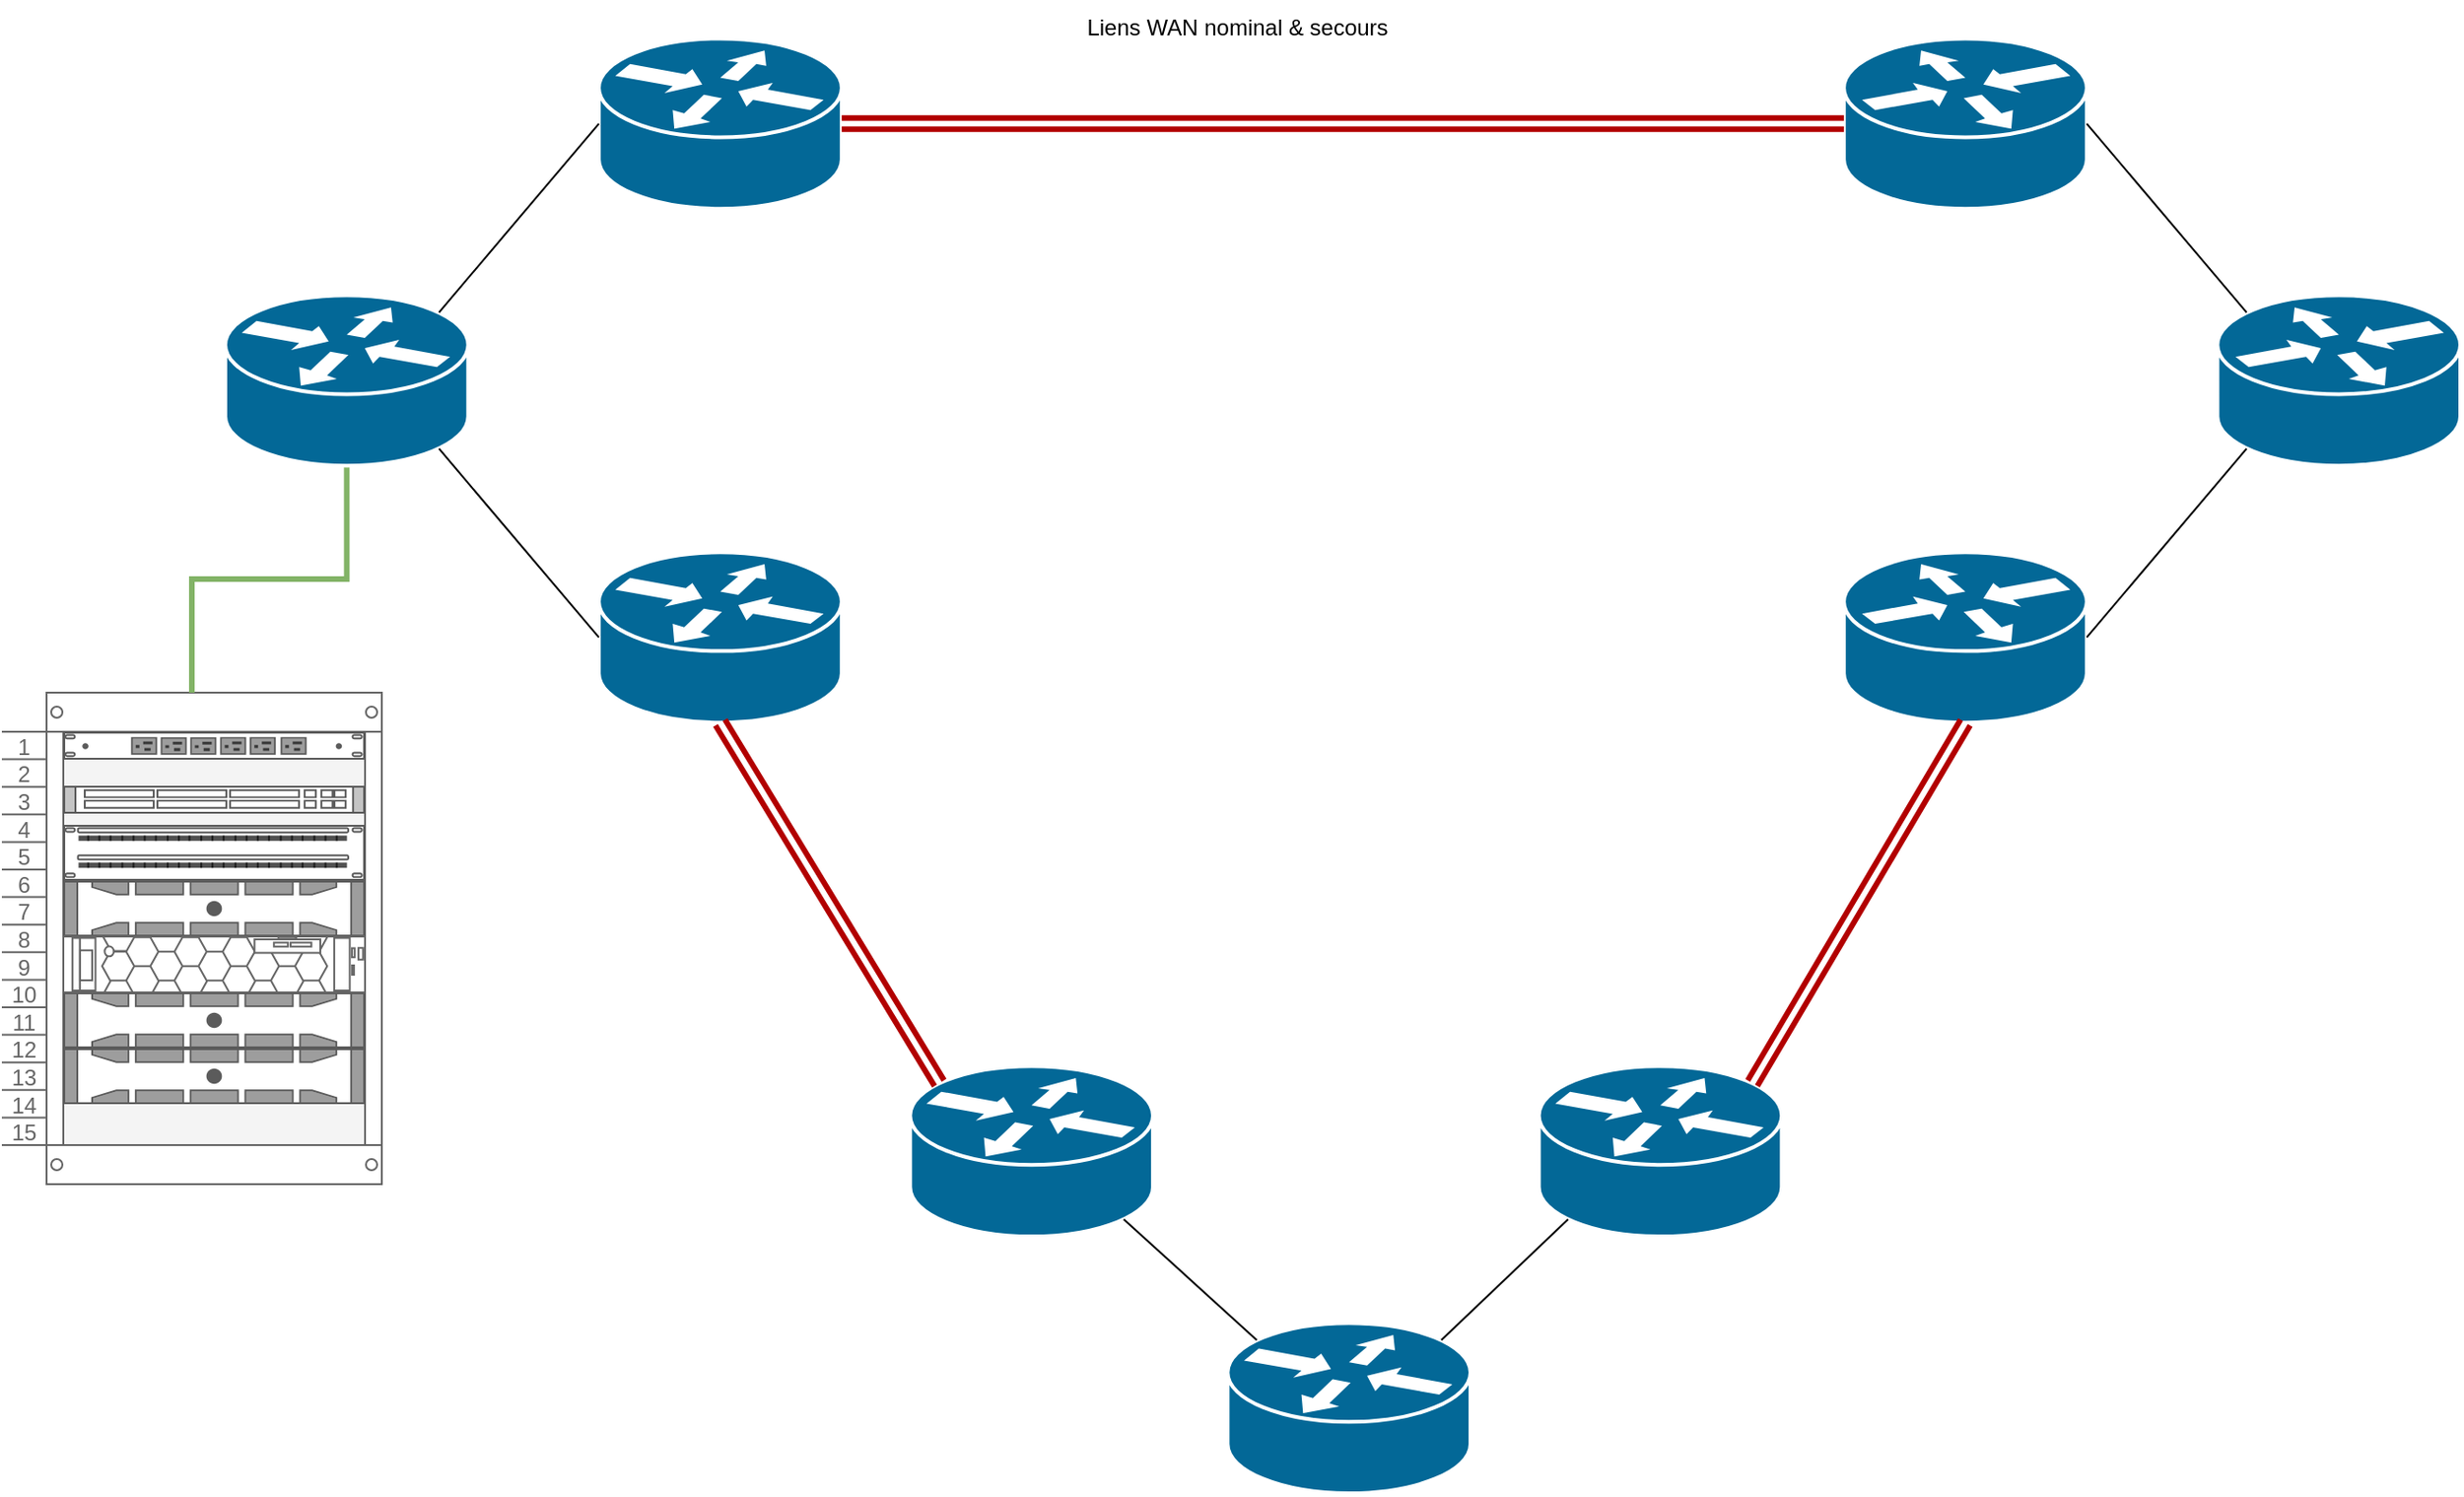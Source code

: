<mxfile version="22.1.11" type="github">
  <diagram name="Page-1" id="g4gm5gnGPgdy_71Fz9E6">
    <mxGraphModel dx="2569" dy="719" grid="1" gridSize="10" guides="1" tooltips="1" connect="1" arrows="1" fold="1" page="1" pageScale="1" pageWidth="1169" pageHeight="827" math="0" shadow="0">
      <root>
        <mxCell id="0" />
        <mxCell id="1" parent="0" />
        <mxCell id="iUcQiUfxktG9Ryg0rw_d-22" value="" style="strokeColor=#666666;html=1;verticalLabelPosition=bottom;labelBackgroundColor=#ffffff;verticalAlign=top;outlineConnect=0;shadow=0;dashed=0;shape=mxgraph.rackGeneral.rackCabinet3;fillColor2=#f4f4f4;container=1;collapsible=0;childLayout=rack;allowGaps=1;marginLeft=33;marginRight=9;marginTop=21;marginBottom=22;textColor=#666666;numDisp=ascend;" vertex="1" parent="1">
          <mxGeometry x="-40" y="400" width="204" height="260" as="geometry" />
        </mxCell>
        <mxCell id="iUcQiUfxktG9Ryg0rw_d-25" value="" style="strokeColor=#666666;html=1;labelPosition=right;align=left;spacingLeft=15;shadow=0;dashed=0;outlineConnect=0;shape=mxgraph.rack.dell.power_strip;" vertex="1" parent="iUcQiUfxktG9Ryg0rw_d-22">
          <mxGeometry x="33" y="21" width="162" height="15" as="geometry" />
        </mxCell>
        <mxCell id="iUcQiUfxktG9Ryg0rw_d-24" value="" style="shape=mxgraph.rack.cisco.cisco_catalyst_4948_switch;html=1;labelPosition=right;align=left;spacingLeft=15;dashed=0;shadow=0;fillColor=#ffffff;" vertex="1" parent="iUcQiUfxktG9Ryg0rw_d-22">
          <mxGeometry x="33" y="50" width="162" height="15" as="geometry" />
        </mxCell>
        <mxCell id="iUcQiUfxktG9Ryg0rw_d-36" value="" style="strokeColor=#666666;html=1;labelPosition=right;align=left;spacingLeft=15;shadow=0;dashed=0;outlineConnect=0;shape=mxgraph.rack.general.cat5e_enhanced_patch_panel_48_ports;" vertex="1" parent="iUcQiUfxktG9Ryg0rw_d-22">
          <mxGeometry x="33" y="71" width="162" height="30" as="geometry" />
        </mxCell>
        <mxCell id="iUcQiUfxktG9Ryg0rw_d-30" value="" style="strokeColor=#666666;html=1;labelPosition=right;align=left;spacingLeft=15;shadow=0;dashed=0;outlineConnect=0;shape=mxgraph.rack.dell.dell_poweredge_2u;" vertex="1" parent="iUcQiUfxktG9Ryg0rw_d-22">
          <mxGeometry x="33" y="101" width="162" height="30" as="geometry" />
        </mxCell>
        <mxCell id="iUcQiUfxktG9Ryg0rw_d-33" value="" style="strokeColor=#666666;html=1;labelPosition=right;align=left;spacingLeft=15;shadow=0;dashed=0;outlineConnect=0;shape=mxgraph.rack.dell.poweredge_r730xd;" vertex="1" parent="iUcQiUfxktG9Ryg0rw_d-22">
          <mxGeometry x="33" y="191" width="162" height="30" as="geometry" />
        </mxCell>
        <mxCell id="iUcQiUfxktG9Ryg0rw_d-32" value="" style="strokeColor=#666666;html=1;labelPosition=right;align=left;spacingLeft=15;shadow=0;dashed=0;outlineConnect=0;shape=mxgraph.rack.dell.poweredge_r730;" vertex="1" parent="iUcQiUfxktG9Ryg0rw_d-22">
          <mxGeometry x="33" y="161" width="162" height="30" as="geometry" />
        </mxCell>
        <mxCell id="iUcQiUfxktG9Ryg0rw_d-31" value="" style="strokeColor=#666666;html=1;labelPosition=right;align=left;spacingLeft=15;shadow=0;dashed=0;outlineConnect=0;shape=mxgraph.rack.dell.poweredge_r840;" vertex="1" parent="iUcQiUfxktG9Ryg0rw_d-22">
          <mxGeometry x="33" y="131" width="162" height="30" as="geometry" />
        </mxCell>
        <mxCell id="iUcQiUfxktG9Ryg0rw_d-34" style="edgeStyle=orthogonalEdgeStyle;rounded=0;orthogonalLoop=1;jettySize=auto;html=1;exitX=0.5;exitY=1;exitDx=0;exitDy=0;exitPerimeter=0;endArrow=none;endFill=0;strokeWidth=3;fillColor=#d5e8d4;strokeColor=#82b366;" edge="1" parent="1" source="iUcQiUfxktG9Ryg0rw_d-1" target="iUcQiUfxktG9Ryg0rw_d-22">
          <mxGeometry relative="1" as="geometry" />
        </mxCell>
        <mxCell id="iUcQiUfxktG9Ryg0rw_d-1" value="" style="shape=mxgraph.cisco.routers.router;sketch=0;html=1;pointerEvents=1;dashed=0;fillColor=#036897;strokeColor=#ffffff;strokeWidth=2;verticalLabelPosition=bottom;verticalAlign=top;align=center;outlineConnect=0;movable=1;resizable=1;rotatable=1;deletable=1;editable=1;locked=0;connectable=1;container=0;" vertex="1" parent="1">
          <mxGeometry x="80" y="186.675" width="130.362" height="91.411" as="geometry" />
        </mxCell>
        <mxCell id="iUcQiUfxktG9Ryg0rw_d-2" value="" style="shape=mxgraph.cisco.routers.router;sketch=0;html=1;pointerEvents=1;dashed=0;fillColor=#036897;strokeColor=#ffffff;strokeWidth=2;verticalLabelPosition=bottom;verticalAlign=top;align=center;outlineConnect=0;movable=1;resizable=1;rotatable=1;deletable=1;editable=1;locked=0;connectable=1;container=0;" vertex="1" parent="1">
          <mxGeometry x="280.557" y="48.697" width="130.362" height="91.411" as="geometry" />
        </mxCell>
        <mxCell id="iUcQiUfxktG9Ryg0rw_d-3" value="" style="shape=mxgraph.cisco.routers.router;sketch=0;html=1;pointerEvents=1;dashed=0;fillColor=#036897;strokeColor=#ffffff;strokeWidth=2;verticalLabelPosition=bottom;verticalAlign=top;align=center;outlineConnect=0;movable=1;resizable=1;rotatable=1;deletable=1;editable=1;locked=0;connectable=1;container=0;" vertex="1" parent="1">
          <mxGeometry x="280.557" y="324.654" width="130.362" height="91.411" as="geometry" />
        </mxCell>
        <mxCell id="iUcQiUfxktG9Ryg0rw_d-5" style="rounded=0;orthogonalLoop=1;jettySize=auto;html=1;exitX=0.88;exitY=0.9;exitDx=0;exitDy=0;exitPerimeter=0;entryX=0;entryY=0.5;entryDx=0;entryDy=0;entryPerimeter=0;endArrow=none;endFill=0;movable=1;resizable=1;rotatable=1;deletable=1;editable=1;locked=0;connectable=1;" edge="1" parent="1" source="iUcQiUfxktG9Ryg0rw_d-1" target="iUcQiUfxktG9Ryg0rw_d-3">
          <mxGeometry relative="1" as="geometry" />
        </mxCell>
        <mxCell id="iUcQiUfxktG9Ryg0rw_d-7" style="rounded=0;orthogonalLoop=1;jettySize=auto;html=1;exitX=0.88;exitY=0.1;exitDx=0;exitDy=0;exitPerimeter=0;entryX=0;entryY=0.5;entryDx=0;entryDy=0;entryPerimeter=0;endArrow=none;endFill=0;movable=1;resizable=1;rotatable=1;deletable=1;editable=1;locked=0;connectable=1;" edge="1" parent="1" source="iUcQiUfxktG9Ryg0rw_d-1" target="iUcQiUfxktG9Ryg0rw_d-2">
          <mxGeometry relative="1" as="geometry" />
        </mxCell>
        <mxCell id="iUcQiUfxktG9Ryg0rw_d-8" value="" style="shape=mxgraph.cisco.routers.router;sketch=0;html=1;pointerEvents=1;dashed=0;fillColor=#036897;strokeColor=#ffffff;strokeWidth=2;verticalLabelPosition=bottom;verticalAlign=top;align=center;outlineConnect=0;flipH=1;flipV=0;movable=1;resizable=1;rotatable=1;deletable=1;editable=1;locked=0;connectable=1;container=0;" vertex="1" parent="1">
          <mxGeometry x="1149.638" y="186.675" width="130.362" height="91.411" as="geometry" />
        </mxCell>
        <mxCell id="iUcQiUfxktG9Ryg0rw_d-9" value="" style="shape=mxgraph.cisco.routers.router;sketch=0;html=1;pointerEvents=1;dashed=0;fillColor=#036897;strokeColor=#ffffff;strokeWidth=2;verticalLabelPosition=bottom;verticalAlign=top;align=center;outlineConnect=0;flipH=1;flipV=0;movable=1;resizable=1;rotatable=1;deletable=1;editable=1;locked=0;connectable=1;container=0;" vertex="1" parent="1">
          <mxGeometry x="949.081" y="48.697" width="130.362" height="91.411" as="geometry" />
        </mxCell>
        <mxCell id="iUcQiUfxktG9Ryg0rw_d-10" value="" style="shape=mxgraph.cisco.routers.router;sketch=0;html=1;pointerEvents=1;dashed=0;fillColor=#036897;strokeColor=#ffffff;strokeWidth=2;verticalLabelPosition=bottom;verticalAlign=top;align=center;outlineConnect=0;flipH=1;flipV=0;movable=1;resizable=1;rotatable=1;deletable=1;editable=1;locked=0;connectable=1;container=0;" vertex="1" parent="1">
          <mxGeometry x="949.081" y="324.654" width="130.362" height="91.411" as="geometry" />
        </mxCell>
        <mxCell id="iUcQiUfxktG9Ryg0rw_d-11" style="rounded=0;orthogonalLoop=1;jettySize=auto;html=1;exitX=0.88;exitY=0.9;exitDx=0;exitDy=0;exitPerimeter=0;entryX=0;entryY=0.5;entryDx=0;entryDy=0;entryPerimeter=0;endArrow=none;endFill=0;movable=1;resizable=1;rotatable=1;deletable=1;editable=1;locked=0;connectable=1;" edge="1" parent="1" source="iUcQiUfxktG9Ryg0rw_d-8" target="iUcQiUfxktG9Ryg0rw_d-10">
          <mxGeometry relative="1" as="geometry" />
        </mxCell>
        <mxCell id="iUcQiUfxktG9Ryg0rw_d-20" style="rounded=0;orthogonalLoop=1;jettySize=auto;html=1;exitX=1;exitY=0.5;exitDx=0;exitDy=0;exitPerimeter=0;endArrow=none;endFill=0;shape=link;fillColor=#e51400;strokeColor=#B20000;strokeWidth=3;movable=1;resizable=1;rotatable=1;deletable=1;editable=1;locked=0;connectable=1;" edge="1" parent="1" source="iUcQiUfxktG9Ryg0rw_d-2" target="iUcQiUfxktG9Ryg0rw_d-9">
          <mxGeometry relative="1" as="geometry" />
        </mxCell>
        <mxCell id="iUcQiUfxktG9Ryg0rw_d-12" style="rounded=0;orthogonalLoop=1;jettySize=auto;html=1;exitX=0.88;exitY=0.1;exitDx=0;exitDy=0;exitPerimeter=0;entryX=0;entryY=0.5;entryDx=0;entryDy=0;entryPerimeter=0;endArrow=none;endFill=0;movable=1;resizable=1;rotatable=1;deletable=1;editable=1;locked=0;connectable=1;" edge="1" parent="1" source="iUcQiUfxktG9Ryg0rw_d-8" target="iUcQiUfxktG9Ryg0rw_d-9">
          <mxGeometry relative="1" as="geometry" />
        </mxCell>
        <mxCell id="iUcQiUfxktG9Ryg0rw_d-13" value="" style="shape=mxgraph.cisco.routers.router;sketch=0;html=1;pointerEvents=1;dashed=0;fillColor=#036897;strokeColor=#ffffff;strokeWidth=2;verticalLabelPosition=bottom;verticalAlign=top;align=center;outlineConnect=0;movable=1;resizable=1;rotatable=1;deletable=1;editable=1;locked=0;connectable=1;container=0;" vertex="1" parent="1">
          <mxGeometry x="447.688" y="600.611" width="130.362" height="91.411" as="geometry" />
        </mxCell>
        <mxCell id="iUcQiUfxktG9Ryg0rw_d-14" value="" style="shape=mxgraph.cisco.routers.router;sketch=0;html=1;pointerEvents=1;dashed=0;fillColor=#036897;strokeColor=#ffffff;strokeWidth=2;verticalLabelPosition=bottom;verticalAlign=top;align=center;outlineConnect=0;movable=1;resizable=1;rotatable=1;deletable=1;editable=1;locked=0;connectable=1;container=0;" vertex="1" parent="1">
          <mxGeometry x="785.292" y="600.611" width="130.362" height="91.411" as="geometry" />
        </mxCell>
        <mxCell id="iUcQiUfxktG9Ryg0rw_d-15" value="" style="shape=mxgraph.cisco.routers.router;sketch=0;html=1;pointerEvents=1;dashed=0;fillColor=#036897;strokeColor=#ffffff;strokeWidth=2;verticalLabelPosition=bottom;verticalAlign=top;align=center;outlineConnect=0;movable=1;resizable=1;rotatable=1;deletable=1;editable=1;locked=0;connectable=1;container=0;" vertex="1" parent="1">
          <mxGeometry x="618.162" y="738.589" width="130.362" height="91.411" as="geometry" />
        </mxCell>
        <mxCell id="iUcQiUfxktG9Ryg0rw_d-16" style="rounded=0;orthogonalLoop=1;jettySize=auto;html=1;exitX=0.88;exitY=0.9;exitDx=0;exitDy=0;exitPerimeter=0;entryX=0.12;entryY=0.1;entryDx=0;entryDy=0;entryPerimeter=0;endArrow=none;endFill=0;movable=1;resizable=1;rotatable=1;deletable=1;editable=1;locked=0;connectable=1;" edge="1" parent="1" source="iUcQiUfxktG9Ryg0rw_d-13" target="iUcQiUfxktG9Ryg0rw_d-15">
          <mxGeometry relative="1" as="geometry" />
        </mxCell>
        <mxCell id="iUcQiUfxktG9Ryg0rw_d-17" style="rounded=0;orthogonalLoop=1;jettySize=auto;html=1;exitX=0.12;exitY=0.9;exitDx=0;exitDy=0;exitPerimeter=0;entryX=0.88;entryY=0.1;entryDx=0;entryDy=0;entryPerimeter=0;endArrow=none;endFill=0;movable=1;resizable=1;rotatable=1;deletable=1;editable=1;locked=0;connectable=1;" edge="1" parent="1" source="iUcQiUfxktG9Ryg0rw_d-14" target="iUcQiUfxktG9Ryg0rw_d-15">
          <mxGeometry relative="1" as="geometry" />
        </mxCell>
        <mxCell id="iUcQiUfxktG9Ryg0rw_d-18" style="rounded=0;orthogonalLoop=1;jettySize=auto;html=1;exitX=0.5;exitY=1;exitDx=0;exitDy=0;exitPerimeter=0;entryX=0.12;entryY=0.1;entryDx=0;entryDy=0;entryPerimeter=0;endArrow=none;endFill=0;shape=link;fillColor=#e51400;strokeColor=#B20000;strokeWidth=3;movable=1;resizable=1;rotatable=1;deletable=1;editable=1;locked=0;connectable=1;" edge="1" parent="1" source="iUcQiUfxktG9Ryg0rw_d-3" target="iUcQiUfxktG9Ryg0rw_d-13">
          <mxGeometry relative="1" as="geometry" />
        </mxCell>
        <mxCell id="iUcQiUfxktG9Ryg0rw_d-19" style="rounded=0;orthogonalLoop=1;jettySize=auto;html=1;exitX=0.5;exitY=1;exitDx=0;exitDy=0;exitPerimeter=0;entryX=0.88;entryY=0.1;entryDx=0;entryDy=0;entryPerimeter=0;endArrow=none;endFill=0;shape=link;fillColor=#e51400;strokeColor=#B20000;strokeWidth=3;movable=1;resizable=1;rotatable=1;deletable=1;editable=1;locked=0;connectable=1;" edge="1" parent="1" source="iUcQiUfxktG9Ryg0rw_d-10" target="iUcQiUfxktG9Ryg0rw_d-14">
          <mxGeometry relative="1" as="geometry" />
        </mxCell>
        <mxCell id="iUcQiUfxktG9Ryg0rw_d-21" value="&lt;div&gt;Liens WAN nominal &amp;amp; secours&lt;/div&gt;" style="text;html=1;align=center;verticalAlign=middle;resizable=1;points=[];autosize=1;strokeColor=none;fillColor=none;movable=1;rotatable=1;deletable=1;editable=1;locked=0;connectable=1;container=0;" vertex="1" parent="1">
          <mxGeometry x="532.925" y="28" width="180" height="30" as="geometry" />
        </mxCell>
      </root>
    </mxGraphModel>
  </diagram>
</mxfile>
